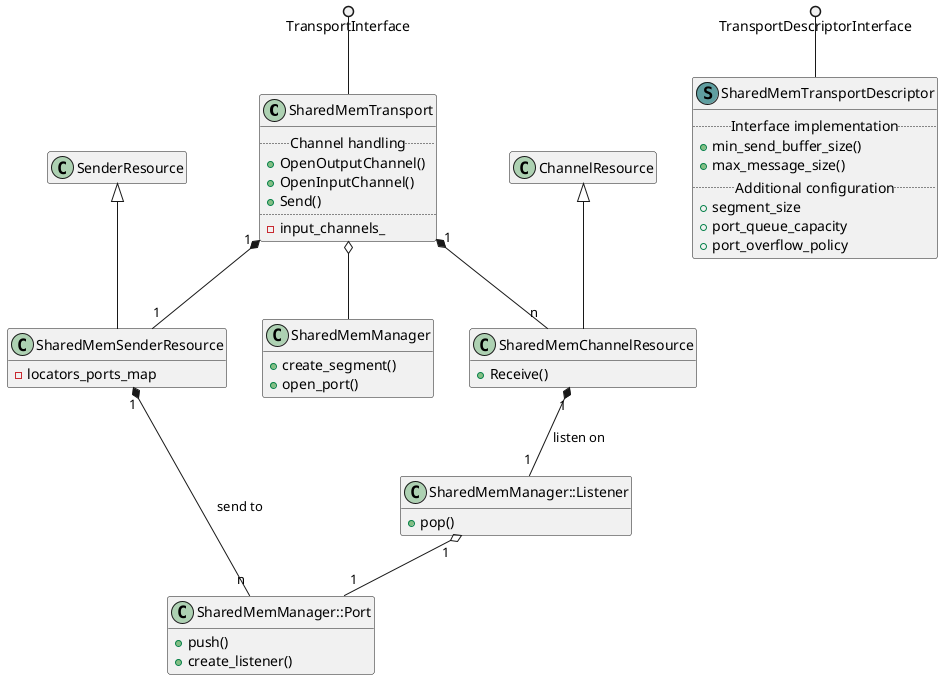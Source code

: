 ```plantuml
@startuml

hide empty members

!define struct(x) class x << (S,CadetBlue) >>

class SharedMemTransport {
    ..Channel handling..
    +OpenOutputChannel()
    +OpenInputChannel()
    +Send()
    ..
    -input_channels_
}

struct(SharedMemTransportDescriptor) {
   ..Interface implementation..
   +min_send_buffer_size()
   +max_message_size()
   ..Additional configuration..
   +segment_size
   +port_queue_capacity
   +port_overflow_policy
}

class ChannelResource {
    
}

class SharedMemChannelResource {
    +Receive()
}

class SenderResource {
}

class SharedMemSenderResource {
    -locators_ports_map
}

class SharedMemManager {
    +create_segment()
    +open_port()
}

class SharedMemManager::Port {
    +push()
    +create_listener()
}

class SharedMemManager::Listener {
    +pop()
}

TransportInterface ()-- SharedMemTransport
TransportDescriptorInterface ()-- SharedMemTransportDescriptor
ChannelResource <|-- SharedMemChannelResource
SharedMemTransport o-- SharedMemManager
SharedMemTransport "1" *-- "n" SharedMemChannelResource
SenderResource <|-- SharedMemSenderResource
SharedMemTransport "1" *-- "1" SharedMemSenderResource
SharedMemChannelResource "1" *-- "1" SharedMemManager::Listener : listen on
SharedMemManager::Listener "1" o-- "1" SharedMemManager::Port
SharedMemSenderResource "1" *-- "n" SharedMemManager::Port : send to

@enduml
```